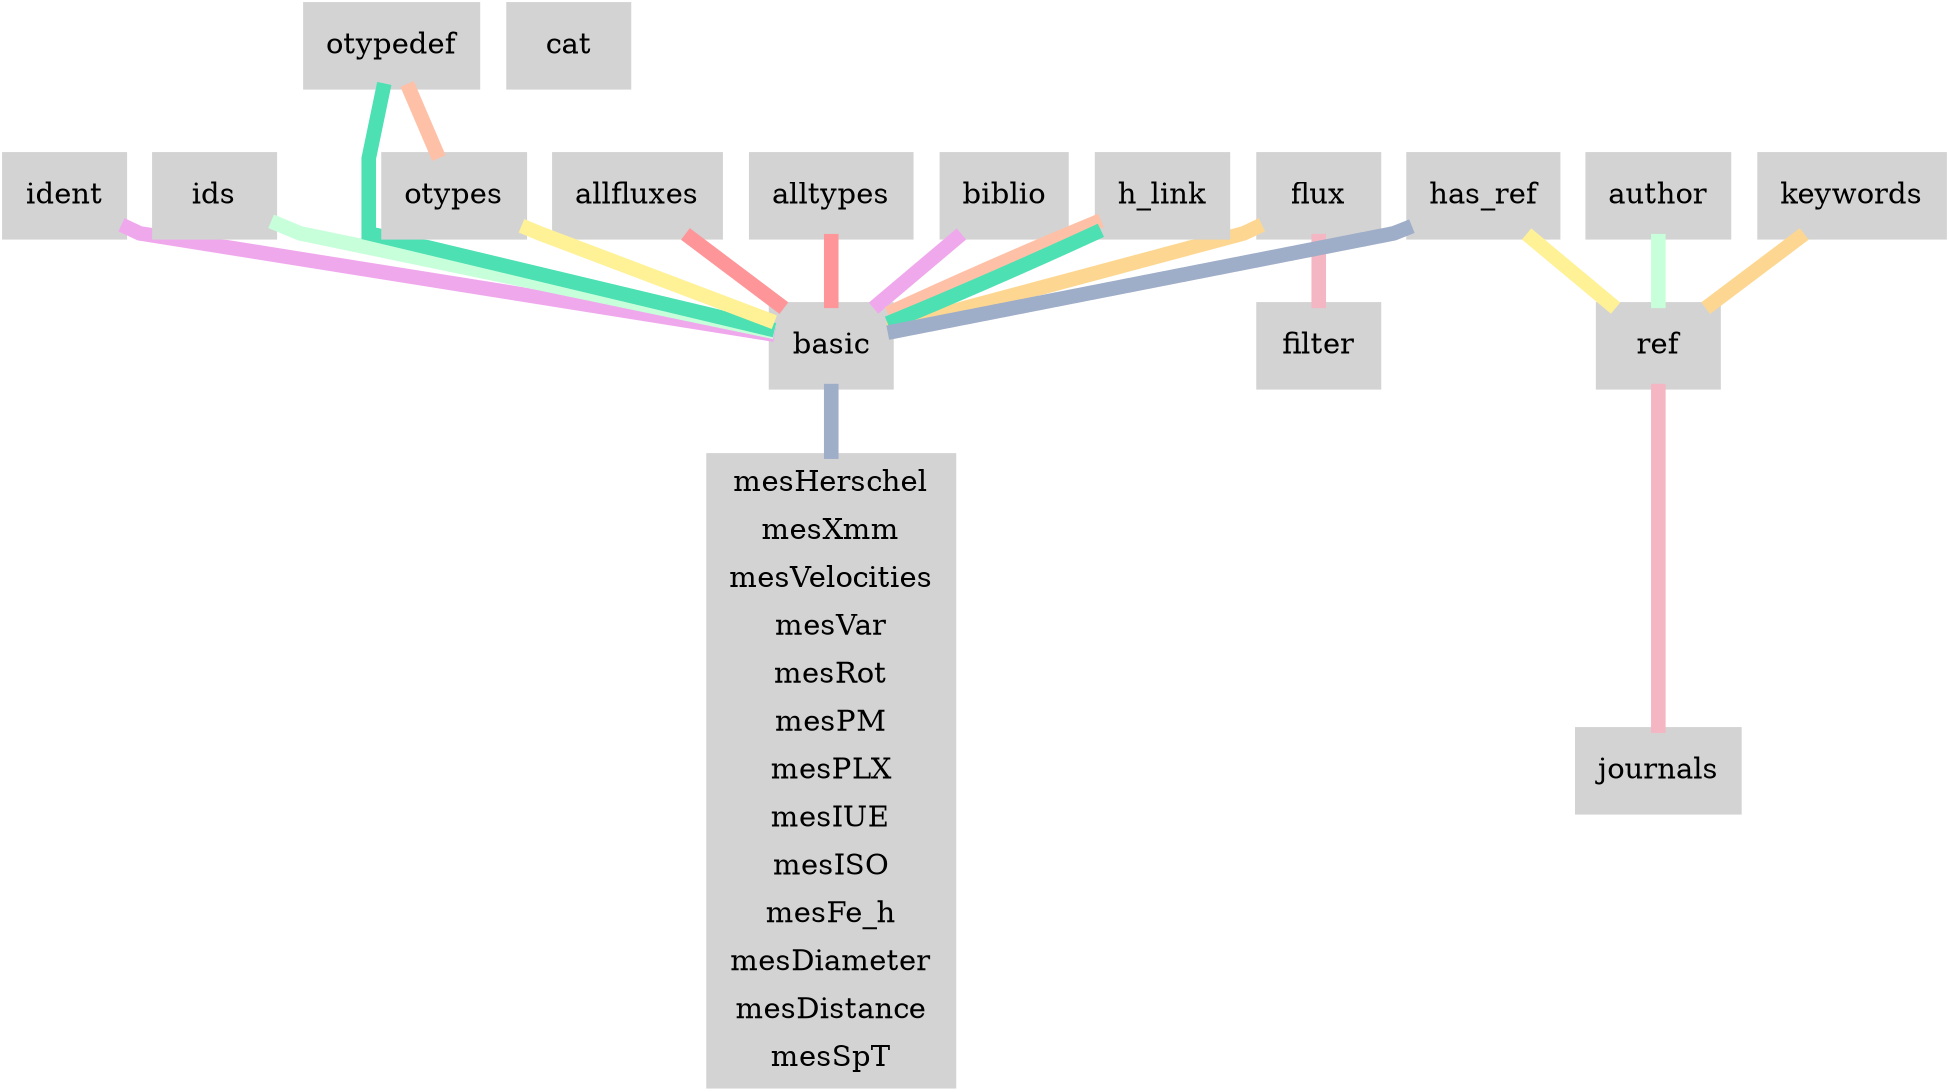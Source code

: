 graph "Simbad Relational Database" {
	node [color=lightgray penwidth=6 shape=box style=filled]
	graph [esep="+0" mode=major overlap=false sep=0 splines=polyline]
	edge [color=lightgray labelOverlay="100%" penwidth=7]
	"Measurement tables" [label="{mesHerschel | mesXmm | mesVelocities | mesVar | mesRot | mesPM | mesPLX | mesIUE | mesISO | mesFe_h | mesDiameter | mesDistance | mesSpT }" shape=record]
	basic -- "Measurement tables" [color="#9EADC8" tooltip="oid:oidref"]
	allfluxes [tooltip="all flux/magnitudes U,B,V,I,J,H,K,u_,g_,r_,i_,z_"]
	alltypes [tooltip="all object types concatenated with pipe"]
	author [tooltip="Author of a bibliographic reference"]
	basic [tooltip="General data about an astronomical object"]
	biblio [tooltip=Bibliography]
	cat [tooltip="Catalogues name"]
	filter [tooltip="Description of a flux filter"]
	flux [tooltip="Magnitude/Flux information about an astronomical object"]
	h_link [tooltip="hierarchy of membership measure"]
	has_ref [tooltip="Associations between astronomical objects and their bibliographic references"]
	ident [tooltip="Identifiers of an astronomical object"]
	ids [tooltip="all names concatenated with pipe"]
	journals [tooltip="Description of all used journals in the database"]
	keywords [tooltip="List of keywords in a paper"]
	otypedef [tooltip="all names and definitions for the object types"]
	otypes [tooltip="List of all object types associated with an object"]
	ref [tooltip="Bibliographic reference"]
	ids -- basic [color="#C7FFDA" tooltip="oidref:oid"]
	otypedef -- otypes [color="#FEC1A7" tooltip="otype:otype"]
	otypedef -- basic [color="#4CE0B3" tooltip="otype:otype"]
	ident -- basic [color="#F0A8ED" tooltip="oidref:oid"]
	flux -- basic [color="#FDD791" tooltip="oidref:oid"]
	flux -- filter [color="#F4B6C2" tooltip="filter:filtername"]
	allfluxes -- basic [color="#FE9599" tooltip="oidref:oid"]
	has_ref -- ref [color="#FFF196" tooltip="oidbibref:oidbib"]
	has_ref -- basic [color="#9EADC8" tooltip="oidref:oid"]
	author -- ref [color="#C7FFDA" tooltip="oidbibref:oidbib"]
	h_link -- basic [color="#FEC1A7" tooltip="parent:oid"]
	h_link -- basic [color="#4CE0B3" tooltip="child:oid"]
	biblio -- basic [color="#F0A8ED" tooltip="oidref:oid"]
	keywords -- ref [color="#FDD791" tooltip="oidbibref:oidbib"]
	ref -- journals [color="#F4B6C2" tooltip="journal:journal"]
	alltypes -- basic [color="#FE9599" tooltip="oidref:oid"]
	otypes -- basic [color="#FFF196" tooltip="oidref:oid"]
}
